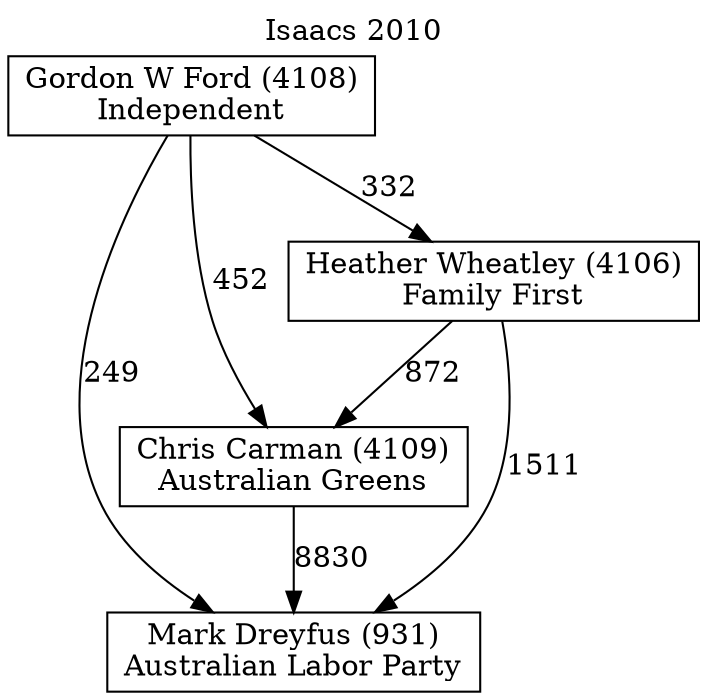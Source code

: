 // House preference flow
digraph "Mark Dreyfus (931)_Isaacs_2010" {
	graph [label="Isaacs 2010" labelloc=t mclimit=10]
	node [shape=box]
	"Mark Dreyfus (931)" [label="Mark Dreyfus (931)
Australian Labor Party"]
	"Chris Carman (4109)" [label="Chris Carman (4109)
Australian Greens"]
	"Heather Wheatley (4106)" [label="Heather Wheatley (4106)
Family First"]
	"Gordon W Ford (4108)" [label="Gordon W Ford (4108)
Independent"]
	"Chris Carman (4109)" -> "Mark Dreyfus (931)" [label=8830]
	"Heather Wheatley (4106)" -> "Chris Carman (4109)" [label=872]
	"Gordon W Ford (4108)" -> "Heather Wheatley (4106)" [label=332]
	"Heather Wheatley (4106)" -> "Mark Dreyfus (931)" [label=1511]
	"Gordon W Ford (4108)" -> "Mark Dreyfus (931)" [label=249]
	"Gordon W Ford (4108)" -> "Chris Carman (4109)" [label=452]
}
